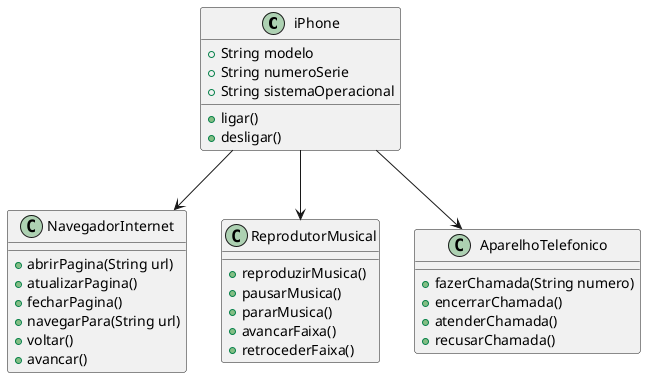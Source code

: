 @startuml
class iPhone {
    +String modelo
    +String numeroSerie
    +String sistemaOperacional
    +ligar()
    +desligar()
}

class NavegadorInternet {
    +abrirPagina(String url)
    +atualizarPagina()
    +fecharPagina()
    +navegarPara(String url)
    +voltar()
    +avancar()
}

class ReprodutorMusical {
    +reproduzirMusica()
    +pausarMusica()
    +pararMusica()
    +avancarFaixa()
    +retrocederFaixa()
}

class AparelhoTelefonico {
    +fazerChamada(String numero)
    +encerrarChamada()
    +atenderChamada()
    +recusarChamada()
}

iPhone --> NavegadorInternet
iPhone --> ReprodutorMusical
iPhone --> AparelhoTelefonico
@enduml
